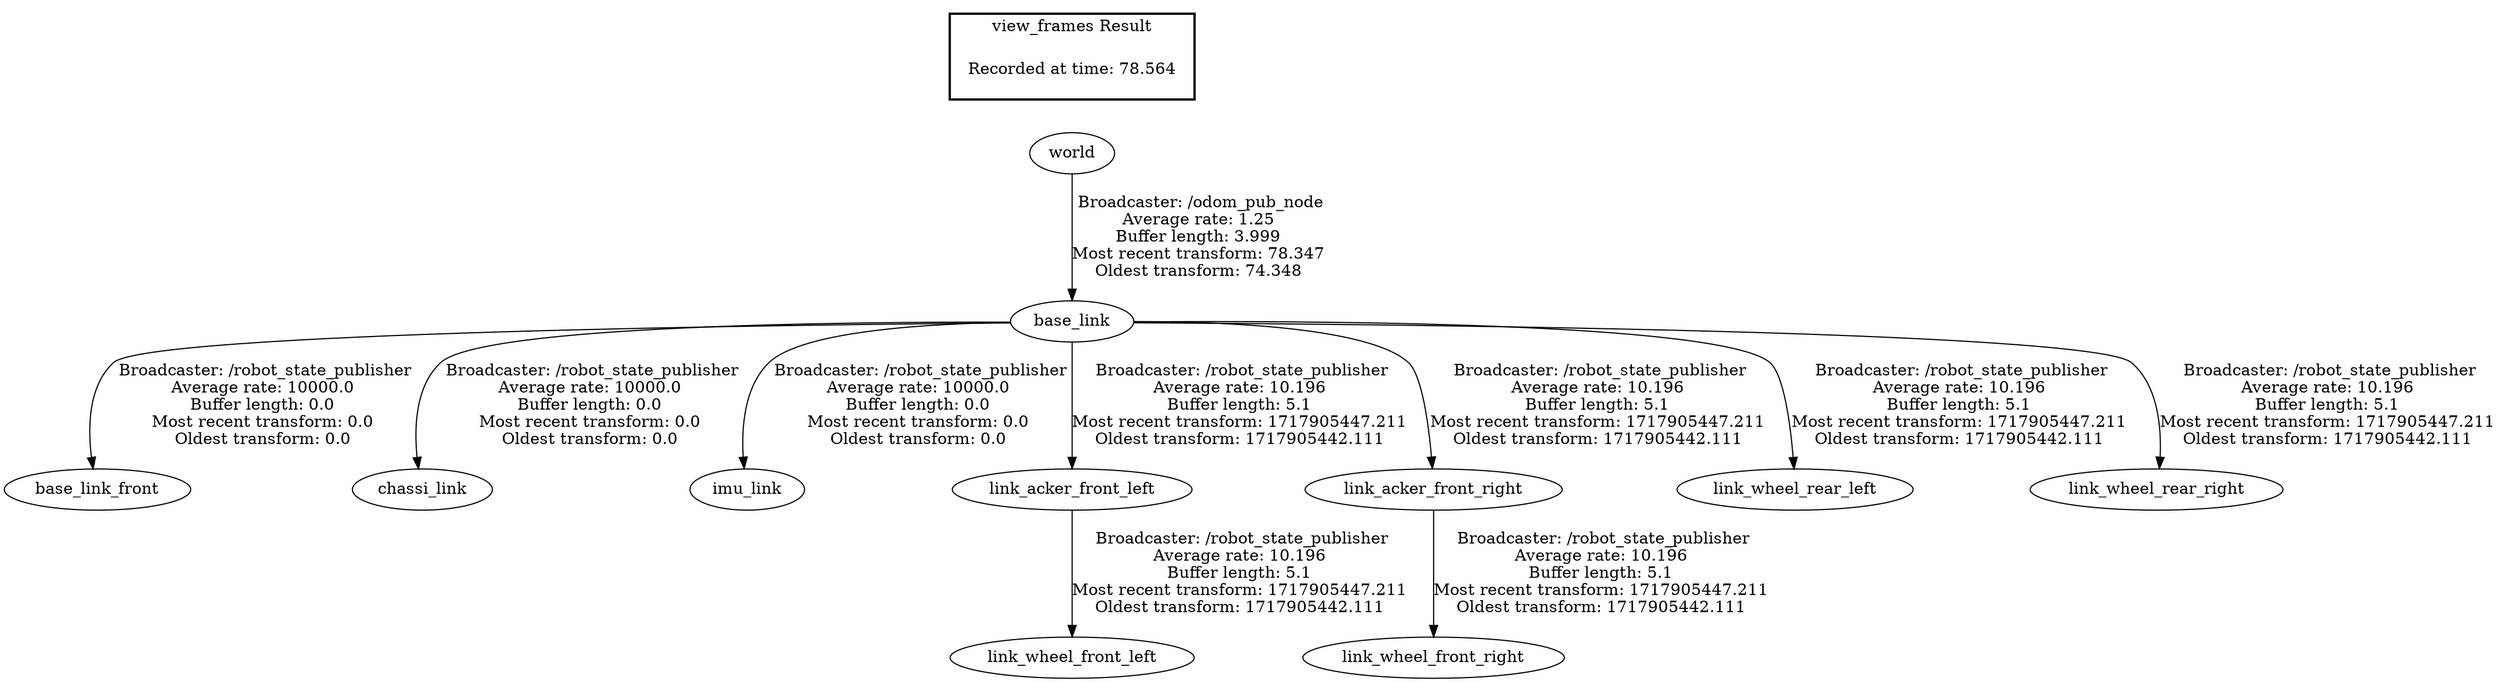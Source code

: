 digraph G {
"base_link" -> "base_link_front"[label=" Broadcaster: /robot_state_publisher\nAverage rate: 10000.0\nBuffer length: 0.0\nMost recent transform: 0.0\nOldest transform: 0.0\n"];
"world" -> "base_link"[label=" Broadcaster: /odom_pub_node\nAverage rate: 1.25\nBuffer length: 3.999\nMost recent transform: 78.347\nOldest transform: 74.348\n"];
"base_link" -> "chassi_link"[label=" Broadcaster: /robot_state_publisher\nAverage rate: 10000.0\nBuffer length: 0.0\nMost recent transform: 0.0\nOldest transform: 0.0\n"];
"base_link" -> "imu_link"[label=" Broadcaster: /robot_state_publisher\nAverage rate: 10000.0\nBuffer length: 0.0\nMost recent transform: 0.0\nOldest transform: 0.0\n"];
"base_link" -> "link_acker_front_left"[label=" Broadcaster: /robot_state_publisher\nAverage rate: 10.196\nBuffer length: 5.1\nMost recent transform: 1717905447.211\nOldest transform: 1717905442.111\n"];
"base_link" -> "link_acker_front_right"[label=" Broadcaster: /robot_state_publisher\nAverage rate: 10.196\nBuffer length: 5.1\nMost recent transform: 1717905447.211\nOldest transform: 1717905442.111\n"];
"link_acker_front_left" -> "link_wheel_front_left"[label=" Broadcaster: /robot_state_publisher\nAverage rate: 10.196\nBuffer length: 5.1\nMost recent transform: 1717905447.211\nOldest transform: 1717905442.111\n"];
"link_acker_front_right" -> "link_wheel_front_right"[label=" Broadcaster: /robot_state_publisher\nAverage rate: 10.196\nBuffer length: 5.1\nMost recent transform: 1717905447.211\nOldest transform: 1717905442.111\n"];
"base_link" -> "link_wheel_rear_left"[label=" Broadcaster: /robot_state_publisher\nAverage rate: 10.196\nBuffer length: 5.1\nMost recent transform: 1717905447.211\nOldest transform: 1717905442.111\n"];
"base_link" -> "link_wheel_rear_right"[label=" Broadcaster: /robot_state_publisher\nAverage rate: 10.196\nBuffer length: 5.1\nMost recent transform: 1717905447.211\nOldest transform: 1717905442.111\n"];
edge [style=invis];
 subgraph cluster_legend { style=bold; color=black; label ="view_frames Result";
"Recorded at time: 78.564"[ shape=plaintext ] ;
}->"world";
}
